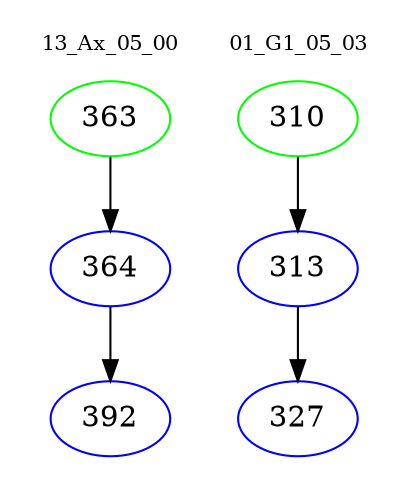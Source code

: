 digraph{
subgraph cluster_0 {
color = white
label = "13_Ax_05_00";
fontsize=10;
T0_363 [label="363", color="green"]
T0_363 -> T0_364 [color="black"]
T0_364 [label="364", color="blue"]
T0_364 -> T0_392 [color="black"]
T0_392 [label="392", color="blue"]
}
subgraph cluster_1 {
color = white
label = "01_G1_05_03";
fontsize=10;
T1_310 [label="310", color="green"]
T1_310 -> T1_313 [color="black"]
T1_313 [label="313", color="blue"]
T1_313 -> T1_327 [color="black"]
T1_327 [label="327", color="blue"]
}
}
